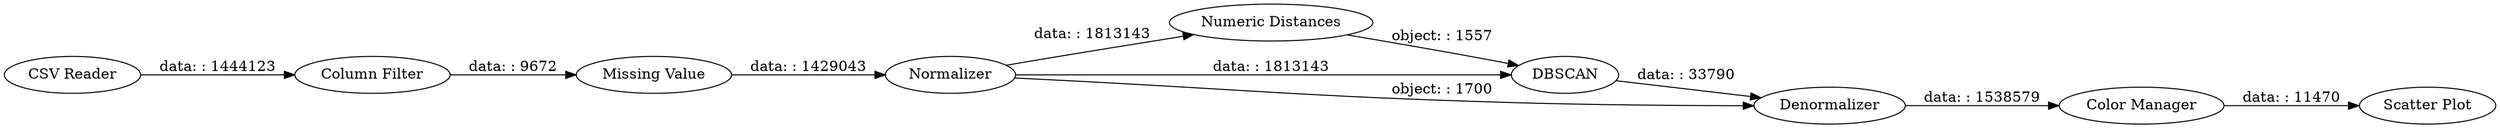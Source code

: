 digraph {
	"-756206708676772093_2" [label="Column Filter"]
	"-756206708676772093_4" [label=Normalizer]
	"-756206708676772093_9" [label="Scatter Plot"]
	"-756206708676772093_10" [label="CSV Reader"]
	"-756206708676772093_5" [label="Numeric Distances"]
	"-756206708676772093_8" [label="Color Manager"]
	"-756206708676772093_6" [label=DBSCAN]
	"-756206708676772093_7" [label=Denormalizer]
	"-756206708676772093_3" [label="Missing Value"]
	"-756206708676772093_4" -> "-756206708676772093_7" [label="object: : 1700"]
	"-756206708676772093_2" -> "-756206708676772093_3" [label="data: : 9672"]
	"-756206708676772093_7" -> "-756206708676772093_8" [label="data: : 1538579"]
	"-756206708676772093_5" -> "-756206708676772093_6" [label="object: : 1557"]
	"-756206708676772093_4" -> "-756206708676772093_5" [label="data: : 1813143"]
	"-756206708676772093_8" -> "-756206708676772093_9" [label="data: : 11470"]
	"-756206708676772093_3" -> "-756206708676772093_4" [label="data: : 1429043"]
	"-756206708676772093_6" -> "-756206708676772093_7" [label="data: : 33790"]
	"-756206708676772093_10" -> "-756206708676772093_2" [label="data: : 1444123"]
	"-756206708676772093_4" -> "-756206708676772093_6" [label="data: : 1813143"]
	rankdir=LR
}
